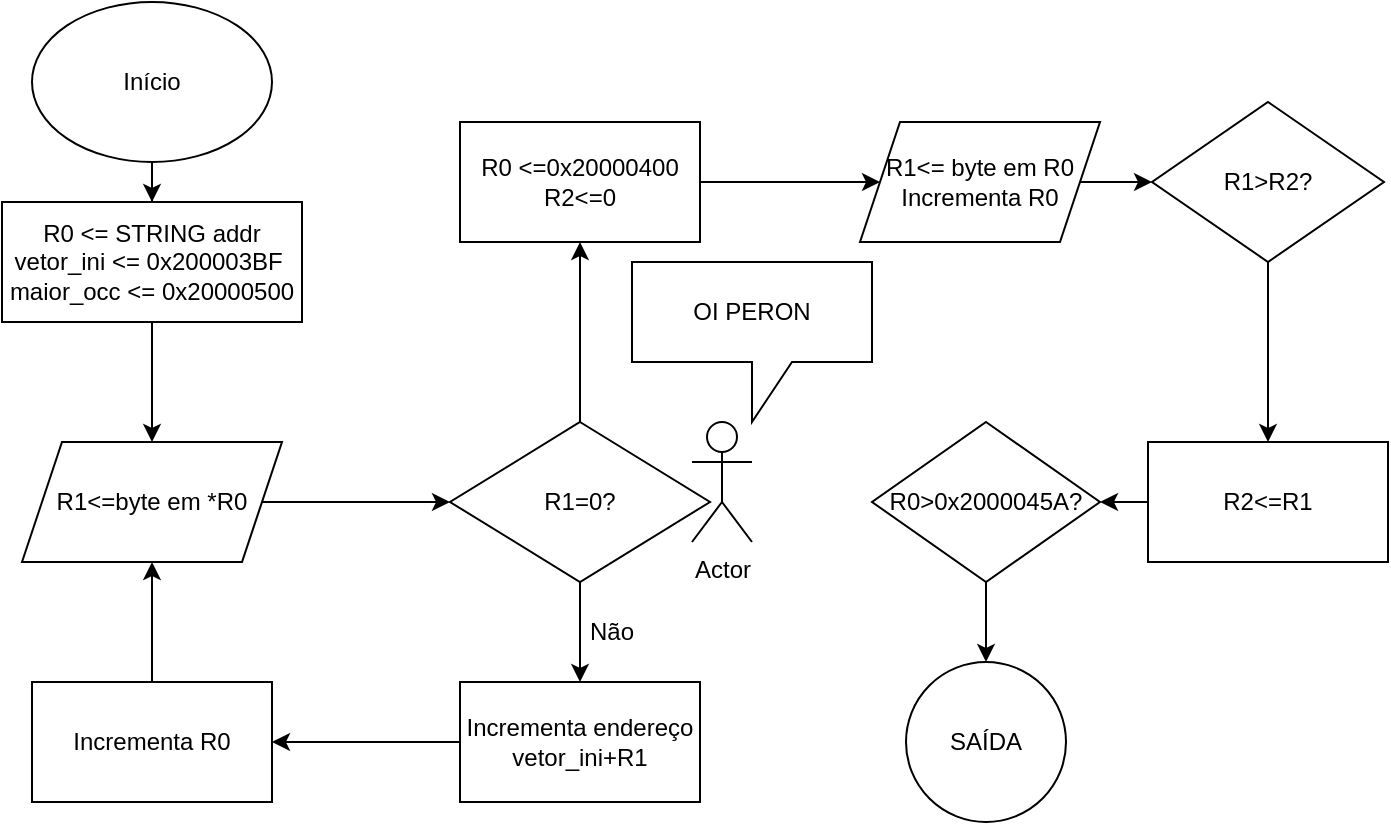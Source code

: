 <mxfile version="21.6.9" type="github">
  <diagram name="Página-1" id="m3pQ4827RBEhcwZJHdCG">
    <mxGraphModel dx="1050" dy="566" grid="1" gridSize="10" guides="1" tooltips="1" connect="1" arrows="1" fold="1" page="1" pageScale="1" pageWidth="827" pageHeight="1169" math="0" shadow="0">
      <root>
        <mxCell id="0" />
        <mxCell id="1" parent="0" />
        <mxCell id="bIyVMuVGcHya3AF7Zjqz-6" value="" style="edgeStyle=orthogonalEdgeStyle;rounded=0;orthogonalLoop=1;jettySize=auto;html=1;" edge="1" parent="1" source="bIyVMuVGcHya3AF7Zjqz-1" target="bIyVMuVGcHya3AF7Zjqz-5">
          <mxGeometry relative="1" as="geometry" />
        </mxCell>
        <mxCell id="bIyVMuVGcHya3AF7Zjqz-1" value="" style="ellipse;whiteSpace=wrap;html=1;" vertex="1" parent="1">
          <mxGeometry x="140" y="20" width="120" height="80" as="geometry" />
        </mxCell>
        <mxCell id="bIyVMuVGcHya3AF7Zjqz-2" value="Início" style="text;html=1;strokeColor=none;fillColor=none;align=center;verticalAlign=middle;whiteSpace=wrap;rounded=0;" vertex="1" parent="1">
          <mxGeometry x="170" y="45" width="60" height="30" as="geometry" />
        </mxCell>
        <mxCell id="bIyVMuVGcHya3AF7Zjqz-8" value="" style="edgeStyle=orthogonalEdgeStyle;rounded=0;orthogonalLoop=1;jettySize=auto;html=1;" edge="1" parent="1" source="bIyVMuVGcHya3AF7Zjqz-5" target="bIyVMuVGcHya3AF7Zjqz-7">
          <mxGeometry relative="1" as="geometry" />
        </mxCell>
        <mxCell id="bIyVMuVGcHya3AF7Zjqz-5" value="R0 &amp;lt;= STRING addr&lt;br&gt;vetor_ini &amp;lt;= 0x200003BF&amp;nbsp;&lt;br&gt;maior_occ &amp;lt;= 0x20000500" style="whiteSpace=wrap;html=1;" vertex="1" parent="1">
          <mxGeometry x="125" y="120" width="150" height="60" as="geometry" />
        </mxCell>
        <mxCell id="bIyVMuVGcHya3AF7Zjqz-27" style="edgeStyle=orthogonalEdgeStyle;rounded=0;orthogonalLoop=1;jettySize=auto;html=1;exitX=1;exitY=0.5;exitDx=0;exitDy=0;entryX=0;entryY=0.5;entryDx=0;entryDy=0;" edge="1" parent="1" source="bIyVMuVGcHya3AF7Zjqz-7" target="bIyVMuVGcHya3AF7Zjqz-11">
          <mxGeometry relative="1" as="geometry" />
        </mxCell>
        <mxCell id="bIyVMuVGcHya3AF7Zjqz-7" value="R1&amp;lt;=byte em *R0" style="shape=parallelogram;perimeter=parallelogramPerimeter;whiteSpace=wrap;html=1;fixedSize=1;" vertex="1" parent="1">
          <mxGeometry x="135" y="240" width="130" height="60" as="geometry" />
        </mxCell>
        <mxCell id="bIyVMuVGcHya3AF7Zjqz-24" value="" style="edgeStyle=orthogonalEdgeStyle;rounded=0;orthogonalLoop=1;jettySize=auto;html=1;" edge="1" parent="1" source="bIyVMuVGcHya3AF7Zjqz-9" target="bIyVMuVGcHya3AF7Zjqz-23">
          <mxGeometry relative="1" as="geometry" />
        </mxCell>
        <mxCell id="bIyVMuVGcHya3AF7Zjqz-9" value="Incrementa endereço&lt;br&gt;vetor_ini+R1" style="whiteSpace=wrap;html=1;" vertex="1" parent="1">
          <mxGeometry x="354" y="360" width="120" height="60" as="geometry" />
        </mxCell>
        <mxCell id="bIyVMuVGcHya3AF7Zjqz-13" style="edgeStyle=orthogonalEdgeStyle;rounded=0;orthogonalLoop=1;jettySize=auto;html=1;exitX=0.5;exitY=1;exitDx=0;exitDy=0;entryX=0.5;entryY=0;entryDx=0;entryDy=0;" edge="1" parent="1" source="bIyVMuVGcHya3AF7Zjqz-11" target="bIyVMuVGcHya3AF7Zjqz-9">
          <mxGeometry relative="1" as="geometry" />
        </mxCell>
        <mxCell id="bIyVMuVGcHya3AF7Zjqz-31" value="" style="edgeStyle=orthogonalEdgeStyle;rounded=0;orthogonalLoop=1;jettySize=auto;html=1;" edge="1" parent="1" source="bIyVMuVGcHya3AF7Zjqz-11" target="bIyVMuVGcHya3AF7Zjqz-30">
          <mxGeometry relative="1" as="geometry" />
        </mxCell>
        <mxCell id="bIyVMuVGcHya3AF7Zjqz-11" value="R1=0?" style="rhombus;whiteSpace=wrap;html=1;" vertex="1" parent="1">
          <mxGeometry x="349" y="230" width="130" height="80" as="geometry" />
        </mxCell>
        <mxCell id="bIyVMuVGcHya3AF7Zjqz-14" value="Não" style="text;html=1;strokeColor=none;fillColor=none;align=center;verticalAlign=middle;whiteSpace=wrap;rounded=0;" vertex="1" parent="1">
          <mxGeometry x="400" y="320" width="60" height="30" as="geometry" />
        </mxCell>
        <mxCell id="bIyVMuVGcHya3AF7Zjqz-29" style="edgeStyle=orthogonalEdgeStyle;rounded=0;orthogonalLoop=1;jettySize=auto;html=1;exitX=0.5;exitY=0;exitDx=0;exitDy=0;entryX=0.5;entryY=1;entryDx=0;entryDy=0;" edge="1" parent="1" source="bIyVMuVGcHya3AF7Zjqz-23" target="bIyVMuVGcHya3AF7Zjqz-7">
          <mxGeometry relative="1" as="geometry" />
        </mxCell>
        <mxCell id="bIyVMuVGcHya3AF7Zjqz-23" value="Incrementa R0" style="whiteSpace=wrap;html=1;" vertex="1" parent="1">
          <mxGeometry x="140" y="360" width="120" height="60" as="geometry" />
        </mxCell>
        <mxCell id="bIyVMuVGcHya3AF7Zjqz-35" value="" style="edgeStyle=orthogonalEdgeStyle;rounded=0;orthogonalLoop=1;jettySize=auto;html=1;" edge="1" parent="1" source="bIyVMuVGcHya3AF7Zjqz-30" target="bIyVMuVGcHya3AF7Zjqz-34">
          <mxGeometry relative="1" as="geometry" />
        </mxCell>
        <mxCell id="bIyVMuVGcHya3AF7Zjqz-30" value="R0 &amp;lt;=0x20000400&lt;br&gt;R2&amp;lt;=0" style="whiteSpace=wrap;html=1;" vertex="1" parent="1">
          <mxGeometry x="354" y="80" width="120" height="60" as="geometry" />
        </mxCell>
        <mxCell id="bIyVMuVGcHya3AF7Zjqz-37" value="" style="edgeStyle=orthogonalEdgeStyle;rounded=0;orthogonalLoop=1;jettySize=auto;html=1;" edge="1" parent="1" source="bIyVMuVGcHya3AF7Zjqz-34" target="bIyVMuVGcHya3AF7Zjqz-36">
          <mxGeometry relative="1" as="geometry" />
        </mxCell>
        <mxCell id="bIyVMuVGcHya3AF7Zjqz-34" value="R1&amp;lt;= byte em R0&lt;br&gt;Incrementa R0" style="shape=parallelogram;perimeter=parallelogramPerimeter;whiteSpace=wrap;html=1;fixedSize=1;" vertex="1" parent="1">
          <mxGeometry x="554" y="80" width="120" height="60" as="geometry" />
        </mxCell>
        <mxCell id="bIyVMuVGcHya3AF7Zjqz-39" value="" style="edgeStyle=orthogonalEdgeStyle;rounded=0;orthogonalLoop=1;jettySize=auto;html=1;" edge="1" parent="1" source="bIyVMuVGcHya3AF7Zjqz-36" target="bIyVMuVGcHya3AF7Zjqz-38">
          <mxGeometry relative="1" as="geometry" />
        </mxCell>
        <mxCell id="bIyVMuVGcHya3AF7Zjqz-36" value="R1&amp;gt;R2?" style="rhombus;whiteSpace=wrap;html=1;" vertex="1" parent="1">
          <mxGeometry x="700" y="70" width="116" height="80" as="geometry" />
        </mxCell>
        <mxCell id="bIyVMuVGcHya3AF7Zjqz-41" value="" style="edgeStyle=orthogonalEdgeStyle;rounded=0;orthogonalLoop=1;jettySize=auto;html=1;" edge="1" parent="1" source="bIyVMuVGcHya3AF7Zjqz-38" target="bIyVMuVGcHya3AF7Zjqz-40">
          <mxGeometry relative="1" as="geometry" />
        </mxCell>
        <mxCell id="bIyVMuVGcHya3AF7Zjqz-38" value="R2&amp;lt;=R1" style="whiteSpace=wrap;html=1;" vertex="1" parent="1">
          <mxGeometry x="698" y="240" width="120" height="60" as="geometry" />
        </mxCell>
        <mxCell id="bIyVMuVGcHya3AF7Zjqz-45" value="" style="edgeStyle=orthogonalEdgeStyle;rounded=0;orthogonalLoop=1;jettySize=auto;html=1;" edge="1" parent="1" source="bIyVMuVGcHya3AF7Zjqz-40" target="bIyVMuVGcHya3AF7Zjqz-44">
          <mxGeometry relative="1" as="geometry" />
        </mxCell>
        <mxCell id="bIyVMuVGcHya3AF7Zjqz-40" value="R0&amp;gt;0x2000045A?" style="rhombus;whiteSpace=wrap;html=1;" vertex="1" parent="1">
          <mxGeometry x="560" y="230" width="114" height="80" as="geometry" />
        </mxCell>
        <mxCell id="bIyVMuVGcHya3AF7Zjqz-44" value="SAÍDA" style="ellipse;whiteSpace=wrap;html=1;" vertex="1" parent="1">
          <mxGeometry x="577" y="350" width="80" height="80" as="geometry" />
        </mxCell>
        <mxCell id="bIyVMuVGcHya3AF7Zjqz-49" value="OI PERON" style="shape=callout;whiteSpace=wrap;html=1;perimeter=calloutPerimeter;" vertex="1" parent="1">
          <mxGeometry x="440" y="150" width="120" height="80" as="geometry" />
        </mxCell>
        <mxCell id="bIyVMuVGcHya3AF7Zjqz-50" value="Actor" style="shape=umlActor;verticalLabelPosition=bottom;verticalAlign=top;html=1;outlineConnect=0;" vertex="1" parent="1">
          <mxGeometry x="470" y="230" width="30" height="60" as="geometry" />
        </mxCell>
      </root>
    </mxGraphModel>
  </diagram>
</mxfile>
